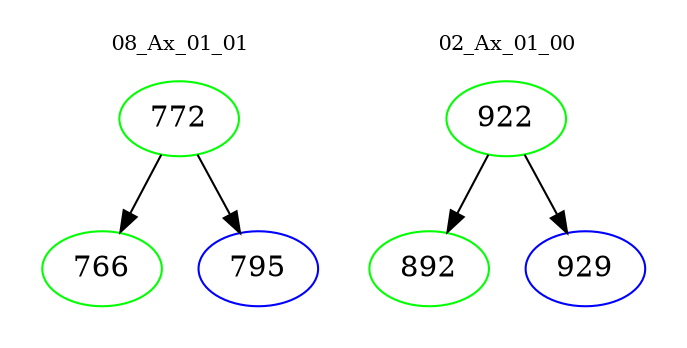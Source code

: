 digraph{
subgraph cluster_0 {
color = white
label = "08_Ax_01_01";
fontsize=10;
T0_772 [label="772", color="green"]
T0_772 -> T0_766 [color="black"]
T0_766 [label="766", color="green"]
T0_772 -> T0_795 [color="black"]
T0_795 [label="795", color="blue"]
}
subgraph cluster_1 {
color = white
label = "02_Ax_01_00";
fontsize=10;
T1_922 [label="922", color="green"]
T1_922 -> T1_892 [color="black"]
T1_892 [label="892", color="green"]
T1_922 -> T1_929 [color="black"]
T1_929 [label="929", color="blue"]
}
}
